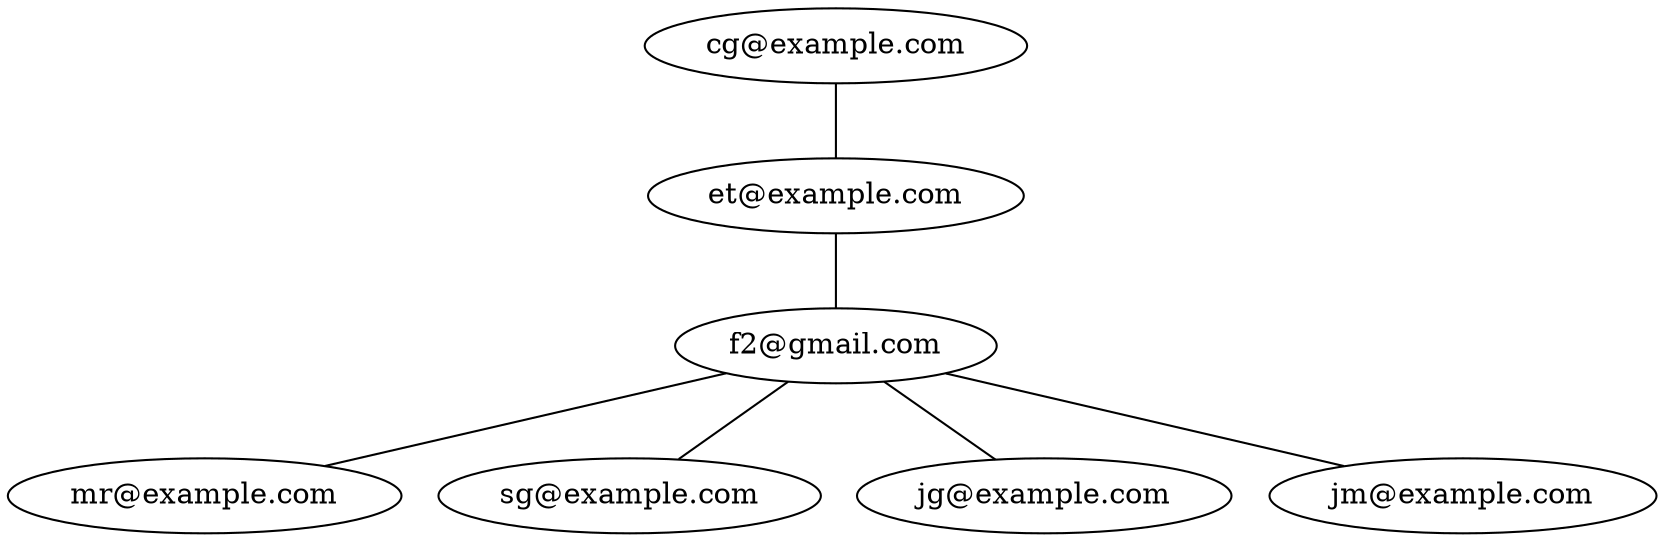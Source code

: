 digraph G {
"f2@gmail.com"[label="f2@gmail.com"];
"f2@gmail.com" -> "mr@example.com"[dir=none];
"f2@gmail.com" -> "sg@example.com"[dir=none];
"f2@gmail.com" -> "jg@example.com"[dir=none];
"f2@gmail.com" -> "jm@example.com"[dir=none];
"mr@example.com"[label="mr@example.com"];
"sg@example.com"[label="sg@example.com"];
"jg@example.com"[label="jg@example.com"];
"jm@example.com"[label="jm@example.com"];
"et@example.com"[label="et@example.com"];
"et@example.com" -> "f2@gmail.com"[dir=none];
"cg@example.com"[label="cg@example.com"];
"cg@example.com" -> "et@example.com"[dir=none];
}
